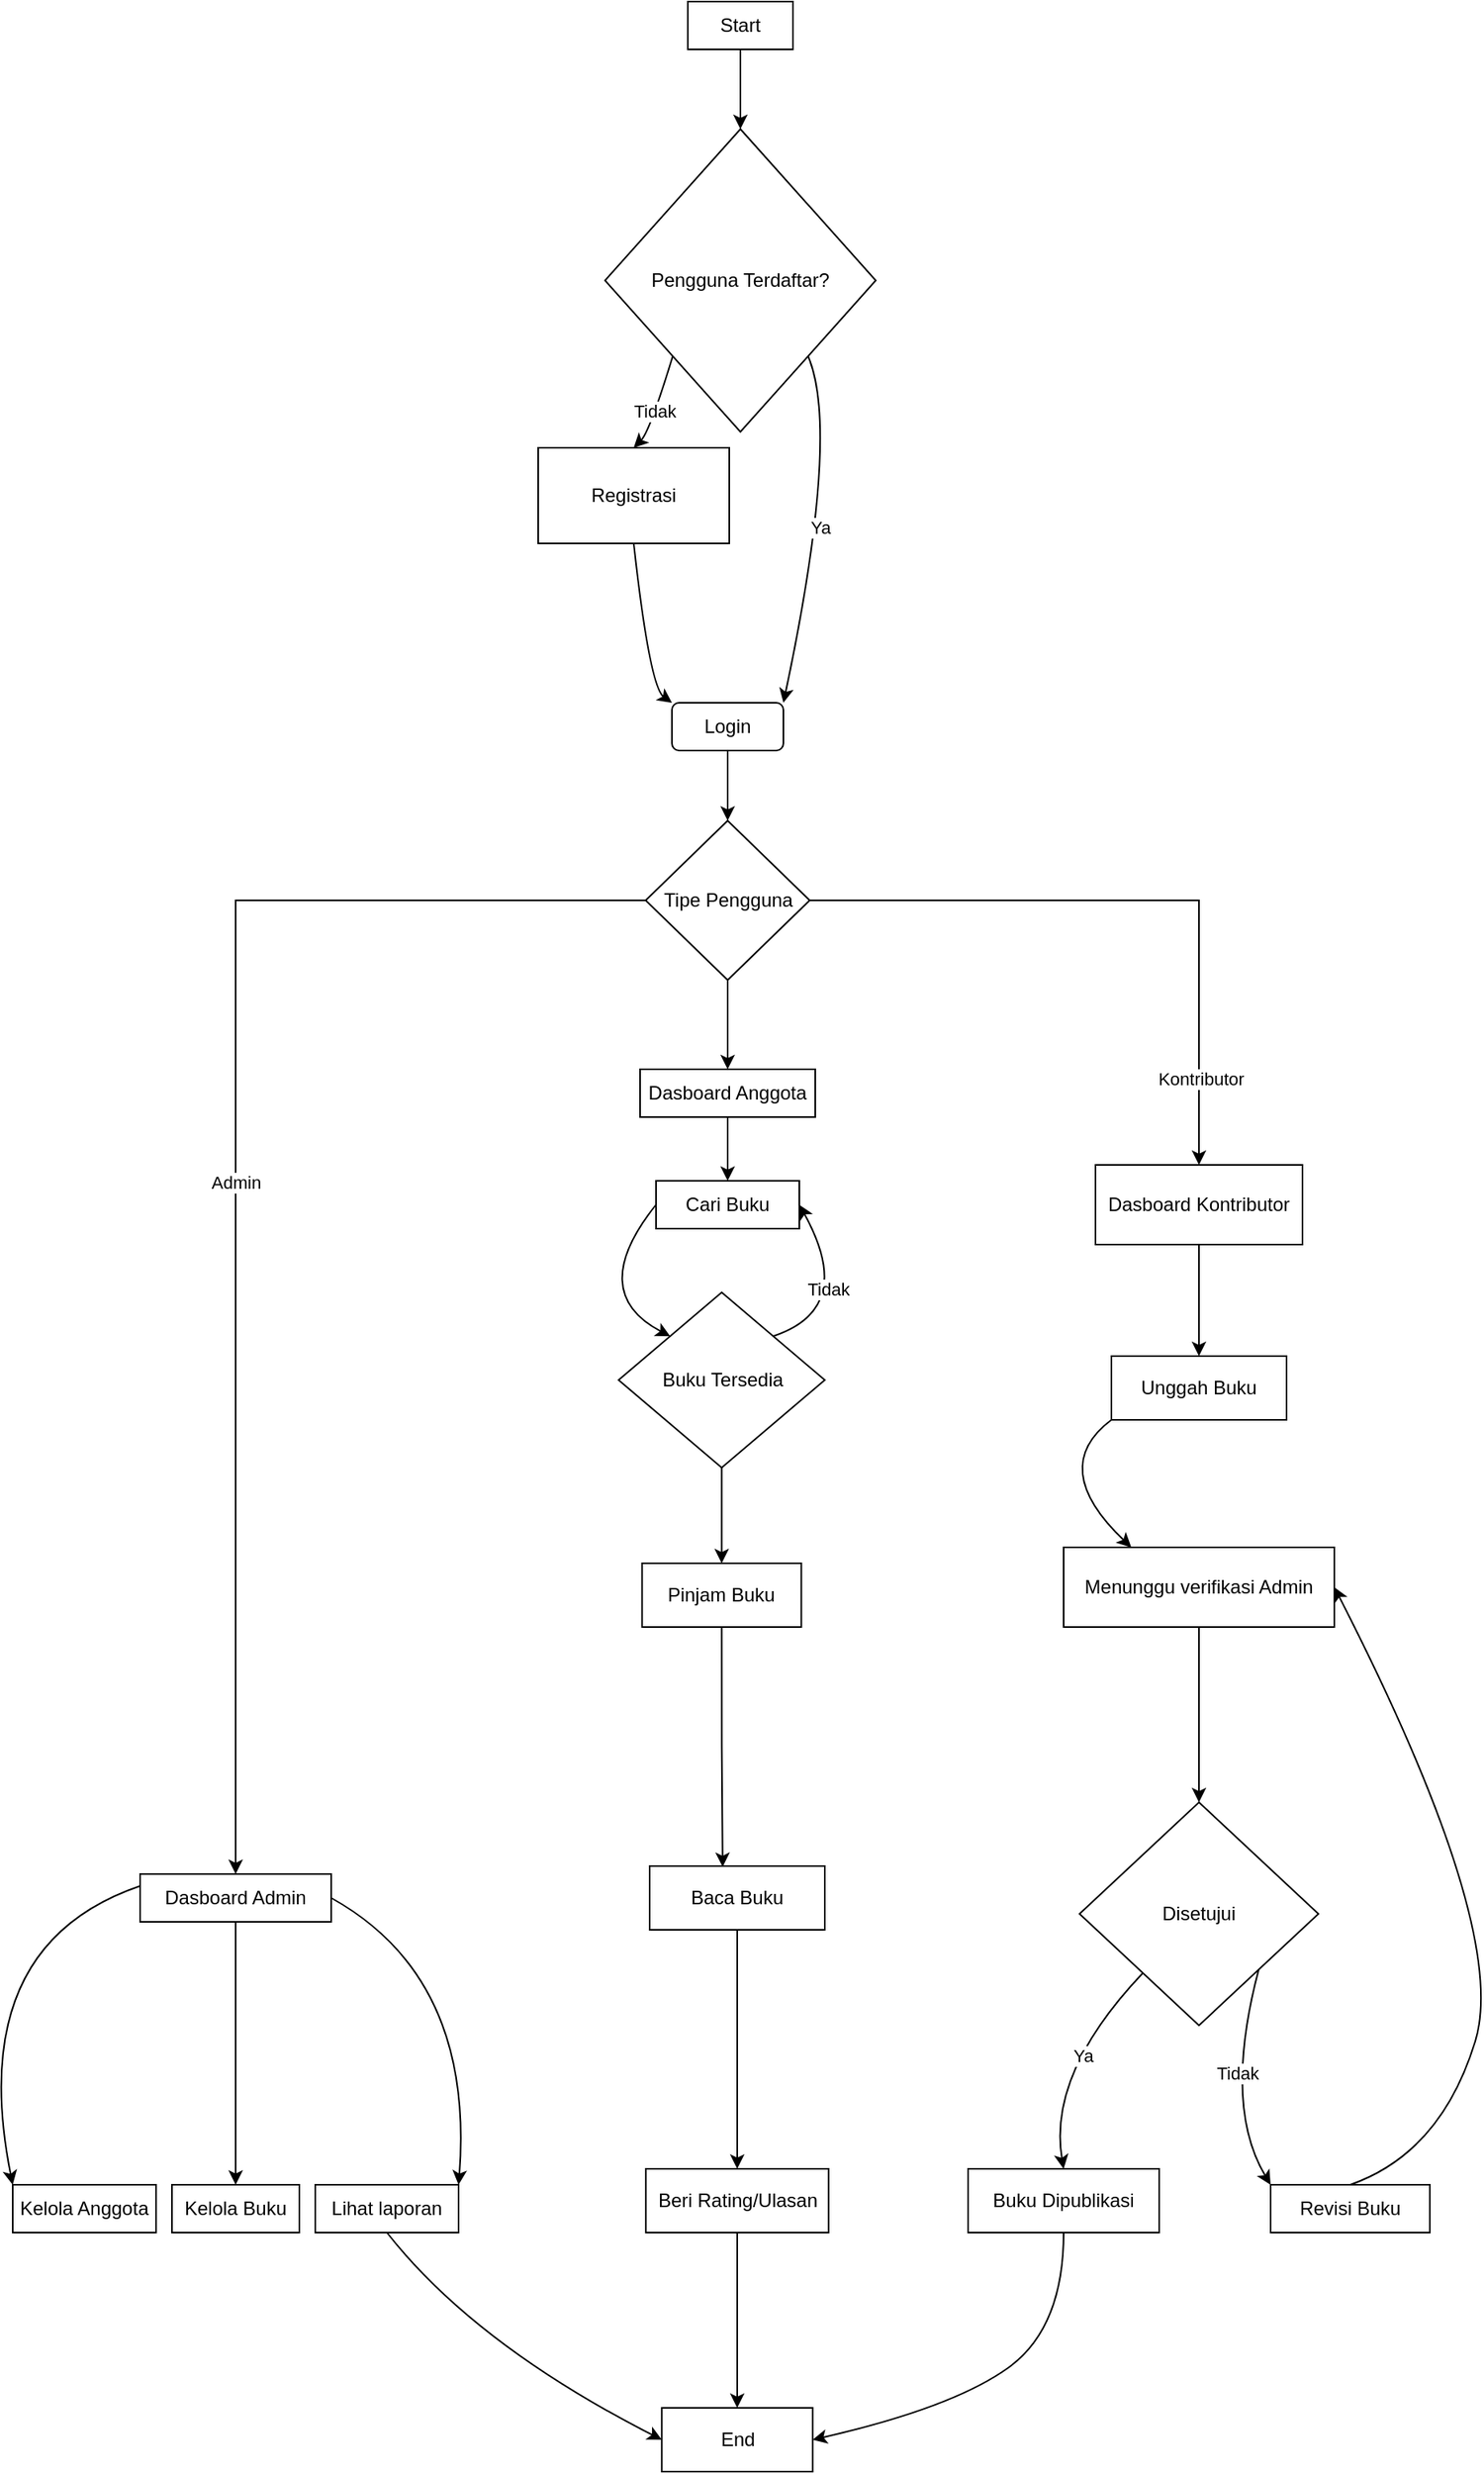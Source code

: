 <mxfile version="23.1.5" type="device">
  <diagram name="Halaman-1" id="V9ffMtMA5DEHqn6JVb_T">
    <mxGraphModel dx="1571" dy="876" grid="1" gridSize="10" guides="1" tooltips="1" connect="1" arrows="1" fold="1" page="1" pageScale="1" pageWidth="827" pageHeight="1169" math="0" shadow="0">
      <root>
        <mxCell id="0" />
        <mxCell id="1" parent="0" />
        <mxCell id="EYmzBYj7U2H1WZuYqgdF-3" style="edgeStyle=orthogonalEdgeStyle;rounded=0;orthogonalLoop=1;jettySize=auto;html=1;exitX=0.5;exitY=1;exitDx=0;exitDy=0;" edge="1" parent="1" source="EYmzBYj7U2H1WZuYqgdF-2" target="EYmzBYj7U2H1WZuYqgdF-4">
          <mxGeometry relative="1" as="geometry">
            <mxPoint x="387" y="100" as="targetPoint" />
          </mxGeometry>
        </mxCell>
        <mxCell id="EYmzBYj7U2H1WZuYqgdF-2" value="Start" style="whiteSpace=wrap;html=1;" vertex="1" parent="1">
          <mxGeometry x="354" y="20" width="66" height="30" as="geometry" />
        </mxCell>
        <mxCell id="EYmzBYj7U2H1WZuYqgdF-4" value="Pengguna Terdaftar?" style="rhombus;whiteSpace=wrap;html=1;" vertex="1" parent="1">
          <mxGeometry x="302" y="100" width="170" height="190" as="geometry" />
        </mxCell>
        <mxCell id="EYmzBYj7U2H1WZuYqgdF-29" value="Registrasi" style="rounded=0;whiteSpace=wrap;html=1;" vertex="1" parent="1">
          <mxGeometry x="260" y="300" width="120" height="60" as="geometry" />
        </mxCell>
        <mxCell id="EYmzBYj7U2H1WZuYqgdF-32" value="" style="curved=1;endArrow=classic;html=1;rounded=0;entryX=0.5;entryY=0;entryDx=0;entryDy=0;exitX=0;exitY=1;exitDx=0;exitDy=0;" edge="1" parent="1" source="EYmzBYj7U2H1WZuYqgdF-4" target="EYmzBYj7U2H1WZuYqgdF-29">
          <mxGeometry width="50" height="50" relative="1" as="geometry">
            <mxPoint x="280" y="290" as="sourcePoint" />
            <mxPoint x="330" y="240" as="targetPoint" />
            <Array as="points">
              <mxPoint x="330" y="290" />
            </Array>
          </mxGeometry>
        </mxCell>
        <mxCell id="EYmzBYj7U2H1WZuYqgdF-37" value="Tidak" style="edgeLabel;html=1;align=center;verticalAlign=middle;resizable=0;points=[];" vertex="1" connectable="0" parent="EYmzBYj7U2H1WZuYqgdF-32">
          <mxGeometry x="0.13" y="-1" relative="1" as="geometry">
            <mxPoint as="offset" />
          </mxGeometry>
        </mxCell>
        <mxCell id="EYmzBYj7U2H1WZuYqgdF-34" value="Ya" style="curved=1;endArrow=classic;html=1;rounded=0;exitX=1;exitY=1;exitDx=0;exitDy=0;entryX=1;entryY=0;entryDx=0;entryDy=0;" edge="1" parent="1" source="EYmzBYj7U2H1WZuYqgdF-4" target="EYmzBYj7U2H1WZuYqgdF-35">
          <mxGeometry width="50" height="50" relative="1" as="geometry">
            <mxPoint x="400" y="290" as="sourcePoint" />
            <mxPoint x="390" y="480" as="targetPoint" />
            <Array as="points">
              <mxPoint x="450" y="290" />
            </Array>
          </mxGeometry>
        </mxCell>
        <mxCell id="EYmzBYj7U2H1WZuYqgdF-44" style="edgeStyle=orthogonalEdgeStyle;rounded=0;orthogonalLoop=1;jettySize=auto;html=1;exitX=0.5;exitY=1;exitDx=0;exitDy=0;entryX=0.5;entryY=0;entryDx=0;entryDy=0;" edge="1" parent="1" source="EYmzBYj7U2H1WZuYqgdF-35" target="EYmzBYj7U2H1WZuYqgdF-43">
          <mxGeometry relative="1" as="geometry" />
        </mxCell>
        <mxCell id="EYmzBYj7U2H1WZuYqgdF-35" value="Login" style="rounded=1;whiteSpace=wrap;html=1;" vertex="1" parent="1">
          <mxGeometry x="344" y="460" width="70" height="30" as="geometry" />
        </mxCell>
        <mxCell id="EYmzBYj7U2H1WZuYqgdF-42" value="" style="curved=1;endArrow=classic;html=1;rounded=0;exitX=0.5;exitY=1;exitDx=0;exitDy=0;entryX=0;entryY=0;entryDx=0;entryDy=0;" edge="1" parent="1" source="EYmzBYj7U2H1WZuYqgdF-29" target="EYmzBYj7U2H1WZuYqgdF-35">
          <mxGeometry width="50" height="50" relative="1" as="geometry">
            <mxPoint x="310" y="530" as="sourcePoint" />
            <mxPoint x="360" y="480" as="targetPoint" />
            <Array as="points">
              <mxPoint x="330" y="450" />
            </Array>
          </mxGeometry>
        </mxCell>
        <mxCell id="VCZ-cQ1EoeEJPBfAiale-24" value="Admin" style="edgeStyle=orthogonalEdgeStyle;rounded=0;orthogonalLoop=1;jettySize=auto;html=1;exitX=0;exitY=0.5;exitDx=0;exitDy=0;entryX=0.5;entryY=0;entryDx=0;entryDy=0;" edge="1" parent="1" source="EYmzBYj7U2H1WZuYqgdF-43" target="EYmzBYj7U2H1WZuYqgdF-50">
          <mxGeometry relative="1" as="geometry">
            <mxPoint x="70.0" y="1100.0" as="targetPoint" />
          </mxGeometry>
        </mxCell>
        <mxCell id="VCZ-cQ1EoeEJPBfAiale-25" style="edgeStyle=orthogonalEdgeStyle;rounded=0;orthogonalLoop=1;jettySize=auto;html=1;exitX=1;exitY=0.5;exitDx=0;exitDy=0;entryX=0.5;entryY=0;entryDx=0;entryDy=0;" edge="1" parent="1" source="EYmzBYj7U2H1WZuYqgdF-43" target="VCZ-cQ1EoeEJPBfAiale-8">
          <mxGeometry relative="1" as="geometry" />
        </mxCell>
        <mxCell id="VCZ-cQ1EoeEJPBfAiale-26" value="Kontributor" style="edgeLabel;html=1;align=center;verticalAlign=middle;resizable=0;points=[];" vertex="1" connectable="0" parent="VCZ-cQ1EoeEJPBfAiale-25">
          <mxGeometry x="0.734" y="1" relative="1" as="geometry">
            <mxPoint as="offset" />
          </mxGeometry>
        </mxCell>
        <mxCell id="EYmzBYj7U2H1WZuYqgdF-43" value="Tipe Pengguna" style="rhombus;whiteSpace=wrap;html=1;" vertex="1" parent="1">
          <mxGeometry x="327.5" y="534" width="103" height="100" as="geometry" />
        </mxCell>
        <mxCell id="VCZ-cQ1EoeEJPBfAiale-40" style="edgeStyle=orthogonalEdgeStyle;rounded=0;orthogonalLoop=1;jettySize=auto;html=1;exitX=0.5;exitY=1;exitDx=0;exitDy=0;entryX=0.5;entryY=0;entryDx=0;entryDy=0;" edge="1" parent="1" source="EYmzBYj7U2H1WZuYqgdF-50" target="EYmzBYj7U2H1WZuYqgdF-53">
          <mxGeometry relative="1" as="geometry" />
        </mxCell>
        <mxCell id="EYmzBYj7U2H1WZuYqgdF-50" value="Dasboard Admin" style="rounded=0;whiteSpace=wrap;html=1;" vertex="1" parent="1">
          <mxGeometry x="10" y="1195" width="120" height="30" as="geometry" />
        </mxCell>
        <mxCell id="EYmzBYj7U2H1WZuYqgdF-51" value="Kelola Anggota" style="rounded=0;whiteSpace=wrap;html=1;" vertex="1" parent="1">
          <mxGeometry x="-70" y="1390" width="90" height="30" as="geometry" />
        </mxCell>
        <mxCell id="EYmzBYj7U2H1WZuYqgdF-53" value="Kelola Buku" style="rounded=0;whiteSpace=wrap;html=1;" vertex="1" parent="1">
          <mxGeometry x="30" y="1390" width="80" height="30" as="geometry" />
        </mxCell>
        <mxCell id="EYmzBYj7U2H1WZuYqgdF-54" value="Lihat laporan" style="rounded=0;whiteSpace=wrap;html=1;" vertex="1" parent="1">
          <mxGeometry x="120" y="1390" width="90" height="30" as="geometry" />
        </mxCell>
        <mxCell id="VCZ-cQ1EoeEJPBfAiale-20" style="edgeStyle=orthogonalEdgeStyle;rounded=0;orthogonalLoop=1;jettySize=auto;html=1;exitX=0.5;exitY=1;exitDx=0;exitDy=0;entryX=0.5;entryY=0;entryDx=0;entryDy=0;" edge="1" parent="1" source="VCZ-cQ1EoeEJPBfAiale-1" target="VCZ-cQ1EoeEJPBfAiale-3">
          <mxGeometry relative="1" as="geometry" />
        </mxCell>
        <mxCell id="VCZ-cQ1EoeEJPBfAiale-1" value="Dasboard Anggota" style="rounded=0;whiteSpace=wrap;html=1;" vertex="1" parent="1">
          <mxGeometry x="324" y="690" width="110" height="30" as="geometry" />
        </mxCell>
        <mxCell id="VCZ-cQ1EoeEJPBfAiale-3" value="Cari Buku" style="rounded=0;whiteSpace=wrap;html=1;" vertex="1" parent="1">
          <mxGeometry x="334" y="760" width="90" height="30" as="geometry" />
        </mxCell>
        <mxCell id="VCZ-cQ1EoeEJPBfAiale-42" style="edgeStyle=orthogonalEdgeStyle;rounded=0;orthogonalLoop=1;jettySize=auto;html=1;exitX=0.5;exitY=1;exitDx=0;exitDy=0;entryX=0.5;entryY=0;entryDx=0;entryDy=0;" edge="1" parent="1" source="VCZ-cQ1EoeEJPBfAiale-4" target="VCZ-cQ1EoeEJPBfAiale-5">
          <mxGeometry relative="1" as="geometry" />
        </mxCell>
        <mxCell id="VCZ-cQ1EoeEJPBfAiale-4" value="Buku Tersedia" style="rhombus;whiteSpace=wrap;html=1;" vertex="1" parent="1">
          <mxGeometry x="310.5" y="830" width="129.5" height="110" as="geometry" />
        </mxCell>
        <mxCell id="VCZ-cQ1EoeEJPBfAiale-5" value="Pinjam Buku" style="rounded=0;whiteSpace=wrap;html=1;" vertex="1" parent="1">
          <mxGeometry x="325.25" y="1000" width="100" height="40" as="geometry" />
        </mxCell>
        <mxCell id="VCZ-cQ1EoeEJPBfAiale-38" style="edgeStyle=orthogonalEdgeStyle;rounded=0;orthogonalLoop=1;jettySize=auto;html=1;exitX=0.5;exitY=1;exitDx=0;exitDy=0;entryX=0.5;entryY=0;entryDx=0;entryDy=0;" edge="1" parent="1" source="VCZ-cQ1EoeEJPBfAiale-6" target="VCZ-cQ1EoeEJPBfAiale-13">
          <mxGeometry relative="1" as="geometry" />
        </mxCell>
        <mxCell id="VCZ-cQ1EoeEJPBfAiale-6" value="Baca Buku" style="rounded=0;whiteSpace=wrap;html=1;" vertex="1" parent="1">
          <mxGeometry x="330" y="1190" width="110" height="40" as="geometry" />
        </mxCell>
        <mxCell id="VCZ-cQ1EoeEJPBfAiale-31" style="edgeStyle=orthogonalEdgeStyle;rounded=0;orthogonalLoop=1;jettySize=auto;html=1;exitX=0.5;exitY=1;exitDx=0;exitDy=0;" edge="1" parent="1" source="VCZ-cQ1EoeEJPBfAiale-8" target="VCZ-cQ1EoeEJPBfAiale-9">
          <mxGeometry relative="1" as="geometry" />
        </mxCell>
        <mxCell id="VCZ-cQ1EoeEJPBfAiale-8" value="Dasboard Kontributor" style="rounded=0;whiteSpace=wrap;html=1;" vertex="1" parent="1">
          <mxGeometry x="610" y="750" width="130" height="50" as="geometry" />
        </mxCell>
        <mxCell id="VCZ-cQ1EoeEJPBfAiale-9" value="Unggah Buku" style="rounded=0;whiteSpace=wrap;html=1;" vertex="1" parent="1">
          <mxGeometry x="620" y="870" width="110" height="40" as="geometry" />
        </mxCell>
        <mxCell id="VCZ-cQ1EoeEJPBfAiale-32" style="edgeStyle=orthogonalEdgeStyle;rounded=0;orthogonalLoop=1;jettySize=auto;html=1;exitX=0.5;exitY=1;exitDx=0;exitDy=0;entryX=0.5;entryY=0;entryDx=0;entryDy=0;" edge="1" parent="1" source="VCZ-cQ1EoeEJPBfAiale-10" target="VCZ-cQ1EoeEJPBfAiale-11">
          <mxGeometry relative="1" as="geometry" />
        </mxCell>
        <mxCell id="VCZ-cQ1EoeEJPBfAiale-10" value="Menunggu verifikasi Admin" style="rounded=0;whiteSpace=wrap;html=1;" vertex="1" parent="1">
          <mxGeometry x="590" y="990" width="170" height="50" as="geometry" />
        </mxCell>
        <mxCell id="VCZ-cQ1EoeEJPBfAiale-11" value="Disetujui" style="rhombus;whiteSpace=wrap;html=1;" vertex="1" parent="1">
          <mxGeometry x="600" y="1150" width="150" height="140" as="geometry" />
        </mxCell>
        <mxCell id="VCZ-cQ1EoeEJPBfAiale-46" style="edgeStyle=orthogonalEdgeStyle;rounded=0;orthogonalLoop=1;jettySize=auto;html=1;exitX=0.5;exitY=1;exitDx=0;exitDy=0;entryX=0.5;entryY=0;entryDx=0;entryDy=0;" edge="1" parent="1" source="VCZ-cQ1EoeEJPBfAiale-13" target="VCZ-cQ1EoeEJPBfAiale-43">
          <mxGeometry relative="1" as="geometry" />
        </mxCell>
        <mxCell id="VCZ-cQ1EoeEJPBfAiale-13" value="Beri Rating/Ulasan" style="rounded=0;whiteSpace=wrap;html=1;" vertex="1" parent="1">
          <mxGeometry x="327.63" y="1380" width="114.75" height="40" as="geometry" />
        </mxCell>
        <mxCell id="VCZ-cQ1EoeEJPBfAiale-14" value="Buku Dipublikasi" style="rounded=0;whiteSpace=wrap;html=1;" vertex="1" parent="1">
          <mxGeometry x="530" y="1380" width="120" height="40" as="geometry" />
        </mxCell>
        <mxCell id="VCZ-cQ1EoeEJPBfAiale-15" value="Revisi Buku" style="rounded=0;whiteSpace=wrap;html=1;" vertex="1" parent="1">
          <mxGeometry x="720" y="1390" width="100" height="30" as="geometry" />
        </mxCell>
        <mxCell id="VCZ-cQ1EoeEJPBfAiale-16" style="edgeStyle=orthogonalEdgeStyle;rounded=0;orthogonalLoop=1;jettySize=auto;html=1;exitX=0.5;exitY=1;exitDx=0;exitDy=0;entryX=0.5;entryY=0;entryDx=0;entryDy=0;" edge="1" parent="1" source="EYmzBYj7U2H1WZuYqgdF-43" target="VCZ-cQ1EoeEJPBfAiale-1">
          <mxGeometry relative="1" as="geometry">
            <mxPoint x="379" y="667" as="targetPoint" />
          </mxGeometry>
        </mxCell>
        <mxCell id="VCZ-cQ1EoeEJPBfAiale-27" value="" style="curved=1;endArrow=classic;html=1;rounded=0;exitX=0;exitY=0.5;exitDx=0;exitDy=0;entryX=0;entryY=0;entryDx=0;entryDy=0;" edge="1" parent="1" source="VCZ-cQ1EoeEJPBfAiale-3" target="VCZ-cQ1EoeEJPBfAiale-4">
          <mxGeometry width="50" height="50" relative="1" as="geometry">
            <mxPoint x="277.5" y="1070" as="sourcePoint" />
            <mxPoint x="327.5" y="1020" as="targetPoint" />
            <Array as="points">
              <mxPoint x="290" y="830" />
            </Array>
          </mxGeometry>
        </mxCell>
        <mxCell id="VCZ-cQ1EoeEJPBfAiale-29" value="" style="curved=1;endArrow=classic;html=1;rounded=0;entryX=1;entryY=0.5;entryDx=0;entryDy=0;exitX=1;exitY=0;exitDx=0;exitDy=0;" edge="1" parent="1" source="VCZ-cQ1EoeEJPBfAiale-4" target="VCZ-cQ1EoeEJPBfAiale-3">
          <mxGeometry width="50" height="50" relative="1" as="geometry">
            <mxPoint x="450" y="870" as="sourcePoint" />
            <mxPoint x="500" y="820" as="targetPoint" />
            <Array as="points">
              <mxPoint x="460" y="840" />
            </Array>
          </mxGeometry>
        </mxCell>
        <mxCell id="VCZ-cQ1EoeEJPBfAiale-30" value="Tidak" style="edgeLabel;html=1;align=center;verticalAlign=middle;resizable=0;points=[];" vertex="1" connectable="0" parent="VCZ-cQ1EoeEJPBfAiale-29">
          <mxGeometry x="0.147" y="10" relative="1" as="geometry">
            <mxPoint as="offset" />
          </mxGeometry>
        </mxCell>
        <mxCell id="VCZ-cQ1EoeEJPBfAiale-33" value="" style="curved=1;endArrow=classic;html=1;rounded=0;exitX=0;exitY=1;exitDx=0;exitDy=0;entryX=0.25;entryY=0;entryDx=0;entryDy=0;" edge="1" parent="1" source="VCZ-cQ1EoeEJPBfAiale-9" target="VCZ-cQ1EoeEJPBfAiale-10">
          <mxGeometry width="50" height="50" relative="1" as="geometry">
            <mxPoint x="707.5" y="750.0" as="sourcePoint" />
            <mxPoint x="630" y="990" as="targetPoint" />
            <Array as="points">
              <mxPoint x="580" y="940" />
            </Array>
          </mxGeometry>
        </mxCell>
        <mxCell id="VCZ-cQ1EoeEJPBfAiale-34" value="" style="curved=1;endArrow=classic;html=1;rounded=0;entryX=1;entryY=0.5;entryDx=0;entryDy=0;exitX=0.5;exitY=0;exitDx=0;exitDy=0;" edge="1" parent="1" source="VCZ-cQ1EoeEJPBfAiale-15" target="VCZ-cQ1EoeEJPBfAiale-10">
          <mxGeometry width="50" height="50" relative="1" as="geometry">
            <mxPoint x="777" y="1370" as="sourcePoint" />
            <mxPoint x="827" y="1320" as="targetPoint" />
            <Array as="points">
              <mxPoint x="827" y="1370" />
              <mxPoint x="870" y="1230" />
            </Array>
          </mxGeometry>
        </mxCell>
        <mxCell id="VCZ-cQ1EoeEJPBfAiale-35" value="Tidak" style="curved=1;endArrow=classic;html=1;rounded=0;entryX=0;entryY=0;entryDx=0;entryDy=0;exitX=1;exitY=1;exitDx=0;exitDy=0;" edge="1" parent="1" source="VCZ-cQ1EoeEJPBfAiale-11" target="VCZ-cQ1EoeEJPBfAiale-15">
          <mxGeometry x="-0.097" y="5" width="50" height="50" relative="1" as="geometry">
            <mxPoint x="670" y="1370" as="sourcePoint" />
            <mxPoint x="720" y="1320" as="targetPoint" />
            <Array as="points">
              <mxPoint x="690" y="1340" />
            </Array>
            <mxPoint x="-1" as="offset" />
          </mxGeometry>
        </mxCell>
        <mxCell id="VCZ-cQ1EoeEJPBfAiale-36" value="Ya" style="curved=1;endArrow=classic;html=1;rounded=0;entryX=0.5;entryY=0;entryDx=0;entryDy=0;" edge="1" parent="1" source="VCZ-cQ1EoeEJPBfAiale-11" target="VCZ-cQ1EoeEJPBfAiale-14">
          <mxGeometry x="-0.138" y="8" width="50" height="50" relative="1" as="geometry">
            <mxPoint x="530" y="1340" as="sourcePoint" />
            <mxPoint x="580" y="1290" as="targetPoint" />
            <Array as="points">
              <mxPoint x="580" y="1320" />
            </Array>
            <mxPoint as="offset" />
          </mxGeometry>
        </mxCell>
        <mxCell id="VCZ-cQ1EoeEJPBfAiale-37" style="edgeStyle=orthogonalEdgeStyle;rounded=0;orthogonalLoop=1;jettySize=auto;html=1;exitX=0.5;exitY=1;exitDx=0;exitDy=0;entryX=0.417;entryY=0.014;entryDx=0;entryDy=0;entryPerimeter=0;" edge="1" parent="1" source="VCZ-cQ1EoeEJPBfAiale-5" target="VCZ-cQ1EoeEJPBfAiale-6">
          <mxGeometry relative="1" as="geometry">
            <mxPoint x="375" y="1180" as="targetPoint" />
          </mxGeometry>
        </mxCell>
        <mxCell id="VCZ-cQ1EoeEJPBfAiale-39" value="" style="curved=1;endArrow=classic;html=1;rounded=0;entryX=0;entryY=0;entryDx=0;entryDy=0;exitX=0;exitY=0.25;exitDx=0;exitDy=0;" edge="1" parent="1" source="EYmzBYj7U2H1WZuYqgdF-50" target="EYmzBYj7U2H1WZuYqgdF-51">
          <mxGeometry width="50" height="50" relative="1" as="geometry">
            <mxPoint x="-50" y="1320" as="sourcePoint" />
            <mxPoint y="1270" as="targetPoint" />
            <Array as="points">
              <mxPoint x="-100" y="1240" />
            </Array>
          </mxGeometry>
        </mxCell>
        <mxCell id="VCZ-cQ1EoeEJPBfAiale-41" value="" style="curved=1;endArrow=classic;html=1;rounded=0;exitX=1;exitY=0.5;exitDx=0;exitDy=0;entryX=1;entryY=0;entryDx=0;entryDy=0;" edge="1" parent="1" source="EYmzBYj7U2H1WZuYqgdF-50" target="EYmzBYj7U2H1WZuYqgdF-54">
          <mxGeometry width="50" height="50" relative="1" as="geometry">
            <mxPoint x="150" y="1320" as="sourcePoint" />
            <mxPoint x="200" y="1270" as="targetPoint" />
            <Array as="points">
              <mxPoint x="220" y="1260" />
            </Array>
          </mxGeometry>
        </mxCell>
        <mxCell id="VCZ-cQ1EoeEJPBfAiale-43" value="End" style="rounded=0;whiteSpace=wrap;html=1;" vertex="1" parent="1">
          <mxGeometry x="337.63" y="1530" width="94.75" height="40" as="geometry" />
        </mxCell>
        <mxCell id="VCZ-cQ1EoeEJPBfAiale-45" value="" style="curved=1;endArrow=classic;html=1;rounded=0;exitX=0.5;exitY=1;exitDx=0;exitDy=0;entryX=0;entryY=0.5;entryDx=0;entryDy=0;" edge="1" parent="1" source="EYmzBYj7U2H1WZuYqgdF-54" target="VCZ-cQ1EoeEJPBfAiale-43">
          <mxGeometry width="50" height="50" relative="1" as="geometry">
            <mxPoint x="180" y="1530" as="sourcePoint" />
            <mxPoint x="350" y="1560" as="targetPoint" />
            <Array as="points">
              <mxPoint x="220" y="1490" />
            </Array>
          </mxGeometry>
        </mxCell>
        <mxCell id="VCZ-cQ1EoeEJPBfAiale-47" value="" style="curved=1;endArrow=classic;html=1;rounded=0;exitX=0.5;exitY=1;exitDx=0;exitDy=0;entryX=1;entryY=0.5;entryDx=0;entryDy=0;" edge="1" parent="1" source="VCZ-cQ1EoeEJPBfAiale-14" target="VCZ-cQ1EoeEJPBfAiale-43">
          <mxGeometry width="50" height="50" relative="1" as="geometry">
            <mxPoint x="550" y="1550" as="sourcePoint" />
            <mxPoint x="600" y="1500" as="targetPoint" />
            <Array as="points">
              <mxPoint x="590" y="1480" />
              <mxPoint x="520" y="1530" />
            </Array>
          </mxGeometry>
        </mxCell>
      </root>
    </mxGraphModel>
  </diagram>
</mxfile>
